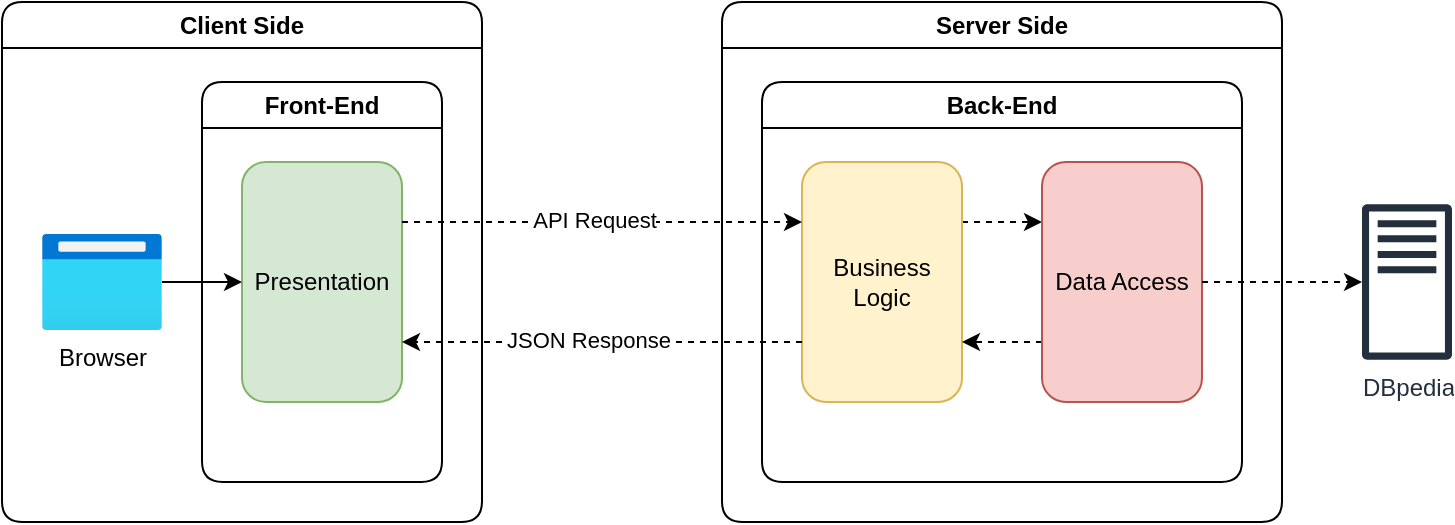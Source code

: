 <mxfile version="24.7.5">
  <diagram name="Seite-1" id="8DbfNx0mtauCQjF1prSr">
    <mxGraphModel dx="844" dy="496" grid="1" gridSize="10" guides="1" tooltips="1" connect="1" arrows="1" fold="1" page="1" pageScale="1" pageWidth="827" pageHeight="1169" math="0" shadow="0">
      <root>
        <mxCell id="0" />
        <mxCell id="1" parent="0" />
        <mxCell id="zOzOwpDs2T06kILq5HH2-13" value="Client Side" style="swimlane;whiteSpace=wrap;html=1;rounded=1;" vertex="1" parent="1">
          <mxGeometry x="40" y="40" width="240" height="260" as="geometry" />
        </mxCell>
        <mxCell id="zOzOwpDs2T06kILq5HH2-14" value="Front-End" style="swimlane;whiteSpace=wrap;html=1;rounded=1;" vertex="1" parent="zOzOwpDs2T06kILq5HH2-13">
          <mxGeometry x="100" y="40" width="120" height="200" as="geometry" />
        </mxCell>
        <mxCell id="zOzOwpDs2T06kILq5HH2-16" value="Presentation" style="rounded=1;whiteSpace=wrap;html=1;fillColor=#d5e8d4;strokeColor=#82b366;" vertex="1" parent="zOzOwpDs2T06kILq5HH2-14">
          <mxGeometry x="20" y="40" width="80" height="120" as="geometry" />
        </mxCell>
        <mxCell id="zOzOwpDs2T06kILq5HH2-17" style="edgeStyle=orthogonalEdgeStyle;rounded=0;orthogonalLoop=1;jettySize=auto;html=1;entryX=0;entryY=0.5;entryDx=0;entryDy=0;" edge="1" parent="zOzOwpDs2T06kILq5HH2-13" source="zOzOwpDs2T06kILq5HH2-15" target="zOzOwpDs2T06kILq5HH2-16">
          <mxGeometry relative="1" as="geometry" />
        </mxCell>
        <mxCell id="zOzOwpDs2T06kILq5HH2-15" value="Browser" style="image;aspect=fixed;html=1;points=[];align=center;fontSize=12;image=img/lib/azure2/general/Browser.svg;" vertex="1" parent="zOzOwpDs2T06kILq5HH2-13">
          <mxGeometry x="20" y="116" width="60" height="48" as="geometry" />
        </mxCell>
        <mxCell id="zOzOwpDs2T06kILq5HH2-18" value="Server Side" style="swimlane;whiteSpace=wrap;html=1;rounded=1;" vertex="1" parent="1">
          <mxGeometry x="400" y="40" width="280" height="260" as="geometry" />
        </mxCell>
        <mxCell id="zOzOwpDs2T06kILq5HH2-19" value="Back-End" style="swimlane;whiteSpace=wrap;html=1;rounded=1;" vertex="1" parent="zOzOwpDs2T06kILq5HH2-18">
          <mxGeometry x="20" y="40" width="240" height="200" as="geometry" />
        </mxCell>
        <mxCell id="zOzOwpDs2T06kILq5HH2-24" style="edgeStyle=orthogonalEdgeStyle;rounded=0;orthogonalLoop=1;jettySize=auto;html=1;exitX=1;exitY=0.25;exitDx=0;exitDy=0;entryX=0;entryY=0.25;entryDx=0;entryDy=0;dashed=1;" edge="1" parent="zOzOwpDs2T06kILq5HH2-19" source="zOzOwpDs2T06kILq5HH2-20" target="zOzOwpDs2T06kILq5HH2-23">
          <mxGeometry relative="1" as="geometry" />
        </mxCell>
        <mxCell id="zOzOwpDs2T06kILq5HH2-20" value="Business Logic" style="rounded=1;whiteSpace=wrap;html=1;fillColor=#fff2cc;strokeColor=#d6b656;" vertex="1" parent="zOzOwpDs2T06kILq5HH2-19">
          <mxGeometry x="20" y="40" width="80" height="120" as="geometry" />
        </mxCell>
        <mxCell id="zOzOwpDs2T06kILq5HH2-25" style="edgeStyle=orthogonalEdgeStyle;rounded=0;orthogonalLoop=1;jettySize=auto;html=1;exitX=0;exitY=0.75;exitDx=0;exitDy=0;entryX=1;entryY=0.75;entryDx=0;entryDy=0;dashed=1;" edge="1" parent="zOzOwpDs2T06kILq5HH2-19" source="zOzOwpDs2T06kILq5HH2-23" target="zOzOwpDs2T06kILq5HH2-20">
          <mxGeometry relative="1" as="geometry" />
        </mxCell>
        <mxCell id="zOzOwpDs2T06kILq5HH2-23" value="Data Access" style="rounded=1;whiteSpace=wrap;html=1;fillColor=#f8cecc;strokeColor=#b85450;" vertex="1" parent="zOzOwpDs2T06kILq5HH2-19">
          <mxGeometry x="140" y="40" width="80" height="120" as="geometry" />
        </mxCell>
        <mxCell id="zOzOwpDs2T06kILq5HH2-29" value="DBpedia" style="sketch=0;outlineConnect=0;fontColor=#232F3E;gradientColor=none;fillColor=#232F3D;strokeColor=none;dashed=0;verticalLabelPosition=bottom;verticalAlign=top;align=center;html=1;fontSize=12;fontStyle=0;aspect=fixed;pointerEvents=1;shape=mxgraph.aws4.traditional_server;" vertex="1" parent="1">
          <mxGeometry x="720" y="141" width="45" height="78" as="geometry" />
        </mxCell>
        <mxCell id="zOzOwpDs2T06kILq5HH2-30" style="edgeStyle=orthogonalEdgeStyle;rounded=0;orthogonalLoop=1;jettySize=auto;html=1;dashed=1;" edge="1" parent="1" source="zOzOwpDs2T06kILq5HH2-23" target="zOzOwpDs2T06kILq5HH2-29">
          <mxGeometry relative="1" as="geometry" />
        </mxCell>
        <mxCell id="zOzOwpDs2T06kILq5HH2-31" style="edgeStyle=orthogonalEdgeStyle;rounded=0;orthogonalLoop=1;jettySize=auto;html=1;exitX=1;exitY=0.25;exitDx=0;exitDy=0;entryX=0;entryY=0.25;entryDx=0;entryDy=0;dashed=1;" edge="1" parent="1" source="zOzOwpDs2T06kILq5HH2-16" target="zOzOwpDs2T06kILq5HH2-20">
          <mxGeometry relative="1" as="geometry" />
        </mxCell>
        <mxCell id="zOzOwpDs2T06kILq5HH2-33" value="API Request" style="edgeLabel;html=1;align=center;verticalAlign=middle;resizable=0;points=[];" vertex="1" connectable="0" parent="zOzOwpDs2T06kILq5HH2-31">
          <mxGeometry x="-0.046" y="1" relative="1" as="geometry">
            <mxPoint as="offset" />
          </mxGeometry>
        </mxCell>
        <mxCell id="zOzOwpDs2T06kILq5HH2-32" style="edgeStyle=orthogonalEdgeStyle;rounded=0;orthogonalLoop=1;jettySize=auto;html=1;exitX=0;exitY=0.75;exitDx=0;exitDy=0;entryX=1;entryY=0.75;entryDx=0;entryDy=0;dashed=1;" edge="1" parent="1" source="zOzOwpDs2T06kILq5HH2-20" target="zOzOwpDs2T06kILq5HH2-16">
          <mxGeometry relative="1" as="geometry" />
        </mxCell>
        <mxCell id="zOzOwpDs2T06kILq5HH2-34" value="JSON Response" style="edgeLabel;html=1;align=center;verticalAlign=middle;resizable=0;points=[];" vertex="1" connectable="0" parent="zOzOwpDs2T06kILq5HH2-32">
          <mxGeometry x="0.075" y="-1" relative="1" as="geometry">
            <mxPoint as="offset" />
          </mxGeometry>
        </mxCell>
      </root>
    </mxGraphModel>
  </diagram>
</mxfile>
